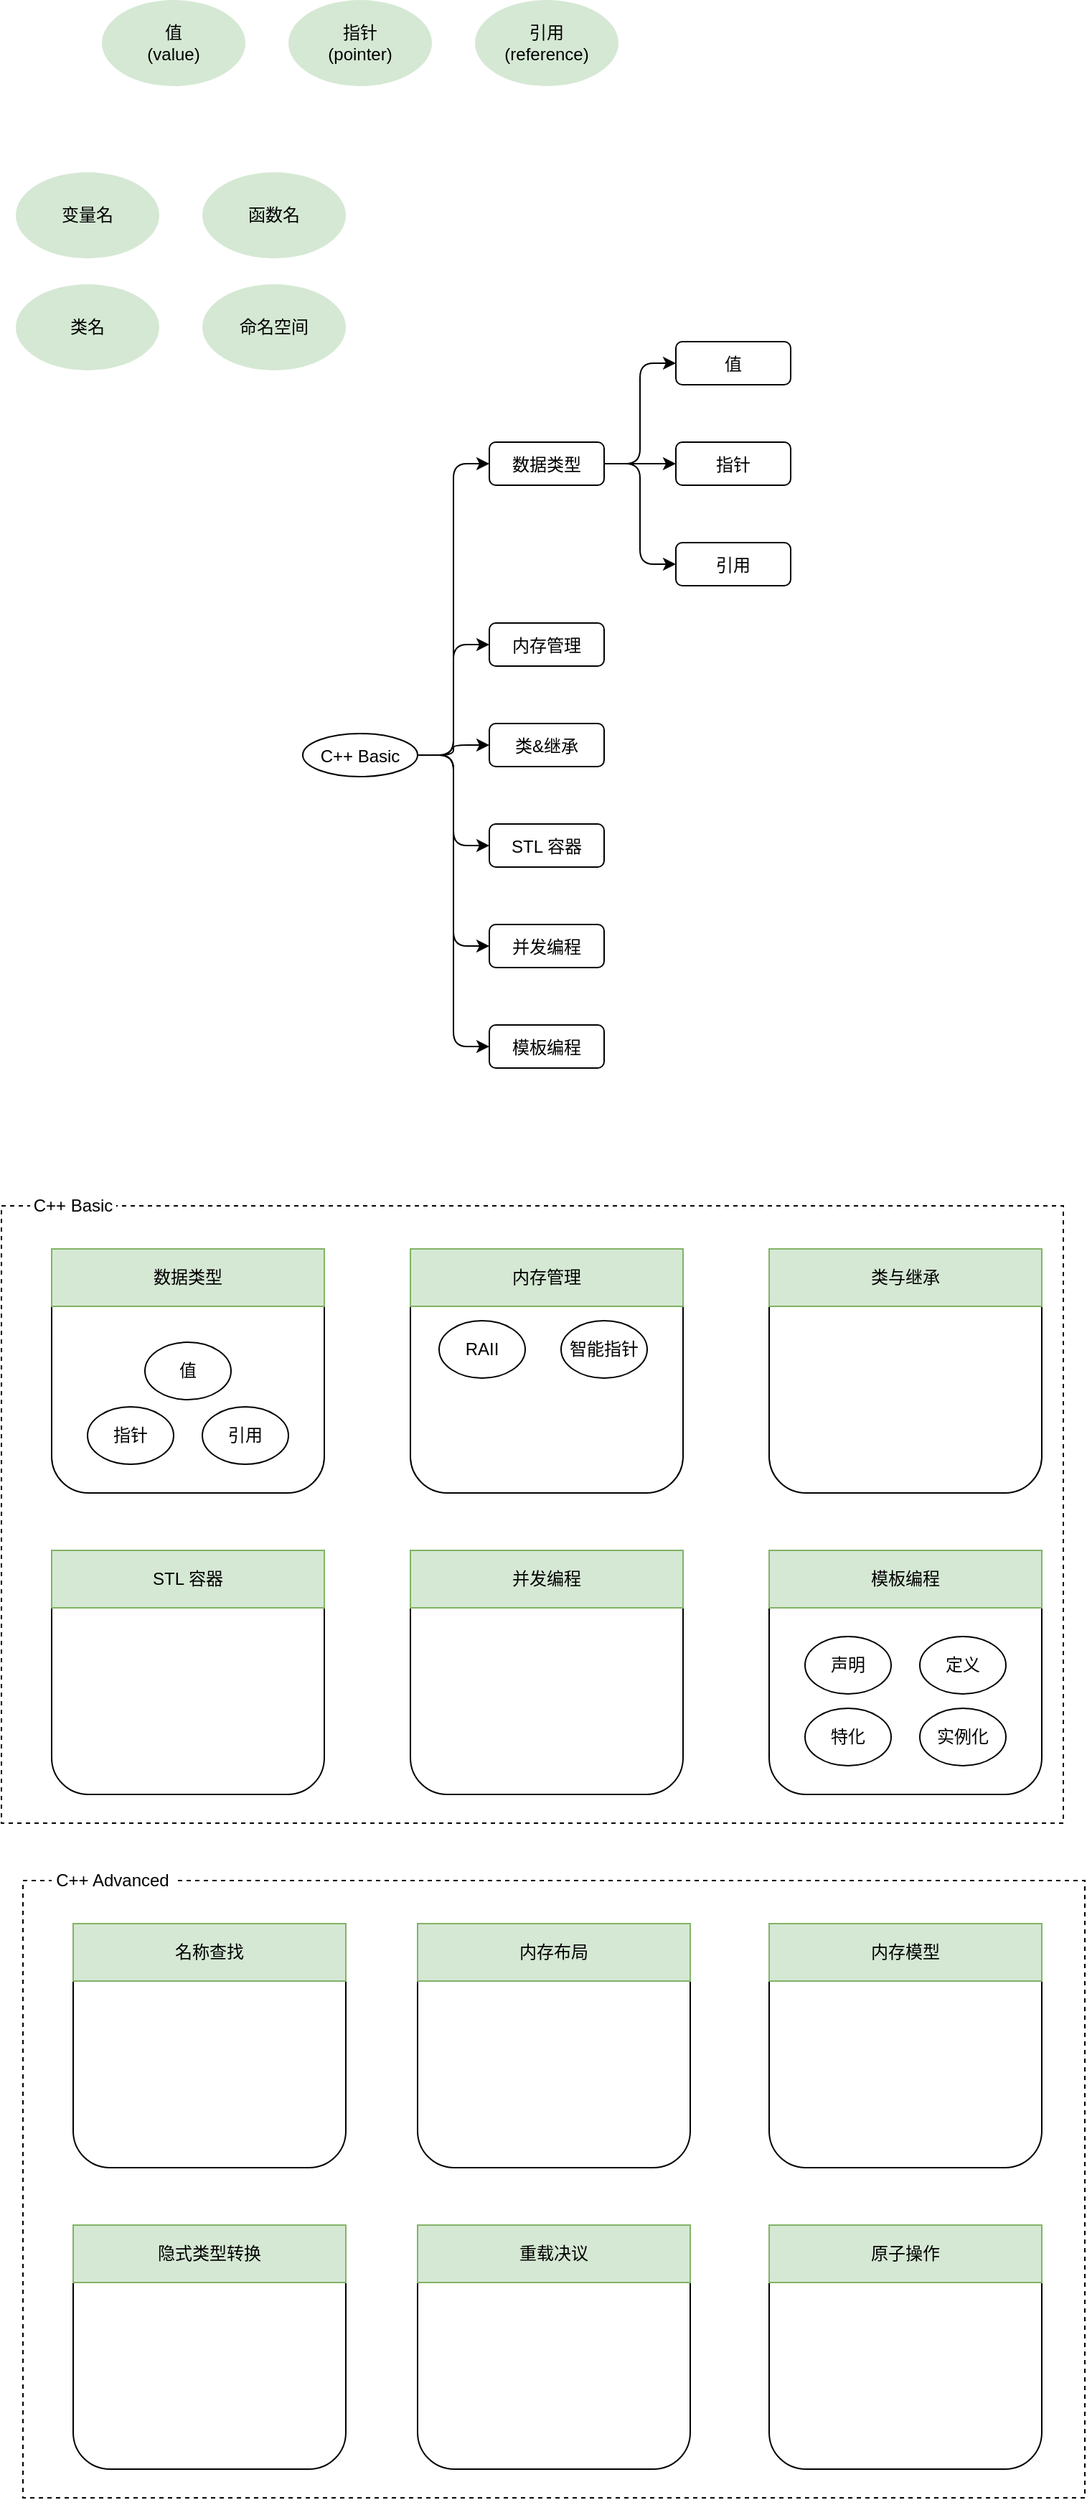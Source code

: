 <mxfile version="20.4.0" type="github">
  <diagram id="L3DYJd3ip9_Pa9qVwgF8" name="Page-1">
    <mxGraphModel dx="728" dy="521" grid="1" gridSize="10" guides="1" tooltips="1" connect="1" arrows="1" fold="1" page="1" pageScale="1" pageWidth="850" pageHeight="1100" math="0" shadow="0">
      <root>
        <mxCell id="0" />
        <mxCell id="1" parent="0" />
        <mxCell id="D-1D-L4UW3rj7d5zvuvt-48" value="" style="rounded=0;whiteSpace=wrap;html=1;fillColor=none;dashed=1;" parent="1" vertex="1">
          <mxGeometry x="40" y="970" width="740" height="430" as="geometry" />
        </mxCell>
        <mxCell id="D-1D-L4UW3rj7d5zvuvt-1" value="C++ Basic" style="ellipse" parent="1" vertex="1">
          <mxGeometry x="250" y="641" width="80" height="30" as="geometry" />
        </mxCell>
        <mxCell id="D-1D-L4UW3rj7d5zvuvt-2" value="数据类型" style="rounded=1;" parent="1" vertex="1">
          <mxGeometry x="380" y="438" width="80" height="30" as="geometry" />
        </mxCell>
        <mxCell id="D-1D-L4UW3rj7d5zvuvt-3" value="" style="edgeStyle=elbowEdgeStyle;elbow=horizontal;" parent="1" source="D-1D-L4UW3rj7d5zvuvt-1" target="D-1D-L4UW3rj7d5zvuvt-2" edge="1">
          <mxGeometry relative="1" as="geometry" />
        </mxCell>
        <mxCell id="D-1D-L4UW3rj7d5zvuvt-4" value="值" style="rounded=1;" parent="1" vertex="1">
          <mxGeometry x="510" y="368" width="80" height="30" as="geometry" />
        </mxCell>
        <mxCell id="D-1D-L4UW3rj7d5zvuvt-5" value="" style="edgeStyle=elbowEdgeStyle;elbow=horizontal;" parent="1" source="D-1D-L4UW3rj7d5zvuvt-2" target="D-1D-L4UW3rj7d5zvuvt-4" edge="1">
          <mxGeometry relative="1" as="geometry" />
        </mxCell>
        <mxCell id="D-1D-L4UW3rj7d5zvuvt-6" value="指针" style="rounded=1;" parent="1" vertex="1">
          <mxGeometry x="510" y="438" width="80" height="30" as="geometry" />
        </mxCell>
        <mxCell id="D-1D-L4UW3rj7d5zvuvt-7" value="" style="edgeStyle=elbowEdgeStyle;elbow=horizontal;" parent="1" source="D-1D-L4UW3rj7d5zvuvt-2" target="D-1D-L4UW3rj7d5zvuvt-6" edge="1">
          <mxGeometry relative="1" as="geometry" />
        </mxCell>
        <mxCell id="D-1D-L4UW3rj7d5zvuvt-8" value="引用" style="rounded=1;" parent="1" vertex="1">
          <mxGeometry x="510" y="508" width="80" height="30" as="geometry" />
        </mxCell>
        <mxCell id="D-1D-L4UW3rj7d5zvuvt-9" value="" style="edgeStyle=elbowEdgeStyle;elbow=horizontal;" parent="1" source="D-1D-L4UW3rj7d5zvuvt-2" target="D-1D-L4UW3rj7d5zvuvt-8" edge="1">
          <mxGeometry relative="1" as="geometry" />
        </mxCell>
        <mxCell id="D-1D-L4UW3rj7d5zvuvt-10" value="内存管理" style="rounded=1;" parent="1" vertex="1">
          <mxGeometry x="380" y="564" width="80" height="30" as="geometry" />
        </mxCell>
        <mxCell id="D-1D-L4UW3rj7d5zvuvt-11" value="" style="edgeStyle=elbowEdgeStyle;elbow=horizontal;" parent="1" source="D-1D-L4UW3rj7d5zvuvt-1" target="D-1D-L4UW3rj7d5zvuvt-10" edge="1">
          <mxGeometry relative="1" as="geometry" />
        </mxCell>
        <mxCell id="D-1D-L4UW3rj7d5zvuvt-12" value="类&amp;继承" style="rounded=1;" parent="1" vertex="1">
          <mxGeometry x="380" y="634" width="80" height="30" as="geometry" />
        </mxCell>
        <mxCell id="D-1D-L4UW3rj7d5zvuvt-13" value="" style="edgeStyle=elbowEdgeStyle;elbow=horizontal;" parent="1" source="D-1D-L4UW3rj7d5zvuvt-1" target="D-1D-L4UW3rj7d5zvuvt-12" edge="1">
          <mxGeometry relative="1" as="geometry" />
        </mxCell>
        <mxCell id="D-1D-L4UW3rj7d5zvuvt-14" value="STL 容器" style="rounded=1;" parent="1" vertex="1">
          <mxGeometry x="380" y="704" width="80" height="30" as="geometry" />
        </mxCell>
        <mxCell id="D-1D-L4UW3rj7d5zvuvt-15" value="" style="edgeStyle=elbowEdgeStyle;elbow=horizontal;" parent="1" source="D-1D-L4UW3rj7d5zvuvt-1" target="D-1D-L4UW3rj7d5zvuvt-14" edge="1">
          <mxGeometry relative="1" as="geometry" />
        </mxCell>
        <mxCell id="D-1D-L4UW3rj7d5zvuvt-16" value="并发编程" style="rounded=1;" parent="1" vertex="1">
          <mxGeometry x="380" y="774" width="80" height="30" as="geometry" />
        </mxCell>
        <mxCell id="D-1D-L4UW3rj7d5zvuvt-17" value="" style="edgeStyle=elbowEdgeStyle;elbow=horizontal;" parent="1" source="D-1D-L4UW3rj7d5zvuvt-1" target="D-1D-L4UW3rj7d5zvuvt-16" edge="1">
          <mxGeometry relative="1" as="geometry" />
        </mxCell>
        <mxCell id="D-1D-L4UW3rj7d5zvuvt-18" value="模板编程" style="rounded=1;" parent="1" vertex="1">
          <mxGeometry x="380" y="844" width="80" height="30" as="geometry" />
        </mxCell>
        <mxCell id="D-1D-L4UW3rj7d5zvuvt-19" value="" style="edgeStyle=elbowEdgeStyle;elbow=horizontal;" parent="1" source="D-1D-L4UW3rj7d5zvuvt-1" target="D-1D-L4UW3rj7d5zvuvt-18" edge="1">
          <mxGeometry relative="1" as="geometry" />
        </mxCell>
        <mxCell id="D-1D-L4UW3rj7d5zvuvt-20" value="" style="rounded=1;whiteSpace=wrap;html=1;" parent="1" vertex="1">
          <mxGeometry x="75" y="1000" width="190" height="170" as="geometry" />
        </mxCell>
        <mxCell id="D-1D-L4UW3rj7d5zvuvt-21" value="数据类型" style="rounded=0;whiteSpace=wrap;html=1;fillColor=#d5e8d4;strokeColor=#82b366;" parent="1" vertex="1">
          <mxGeometry x="75" y="1000" width="190" height="40" as="geometry" />
        </mxCell>
        <mxCell id="D-1D-L4UW3rj7d5zvuvt-23" value="值" style="ellipse;whiteSpace=wrap;html=1;" parent="1" vertex="1">
          <mxGeometry x="140" y="1065" width="60" height="40" as="geometry" />
        </mxCell>
        <mxCell id="D-1D-L4UW3rj7d5zvuvt-24" value="指针" style="ellipse;whiteSpace=wrap;html=1;" parent="1" vertex="1">
          <mxGeometry x="100" y="1110" width="60" height="40" as="geometry" />
        </mxCell>
        <mxCell id="D-1D-L4UW3rj7d5zvuvt-25" value="引用" style="ellipse;whiteSpace=wrap;html=1;" parent="1" vertex="1">
          <mxGeometry x="180" y="1110" width="60" height="40" as="geometry" />
        </mxCell>
        <mxCell id="D-1D-L4UW3rj7d5zvuvt-26" value="" style="rounded=1;whiteSpace=wrap;html=1;" parent="1" vertex="1">
          <mxGeometry x="325" y="1000" width="190" height="170" as="geometry" />
        </mxCell>
        <mxCell id="D-1D-L4UW3rj7d5zvuvt-27" value="内存管理" style="rounded=0;whiteSpace=wrap;html=1;fillColor=#d5e8d4;strokeColor=#82b366;" parent="1" vertex="1">
          <mxGeometry x="325" y="1000" width="190" height="40" as="geometry" />
        </mxCell>
        <mxCell id="D-1D-L4UW3rj7d5zvuvt-31" value="RAII" style="ellipse;whiteSpace=wrap;html=1;" parent="1" vertex="1">
          <mxGeometry x="345" y="1050" width="60" height="40" as="geometry" />
        </mxCell>
        <mxCell id="D-1D-L4UW3rj7d5zvuvt-32" value="智能指针" style="ellipse;whiteSpace=wrap;html=1;" parent="1" vertex="1">
          <mxGeometry x="430" y="1050" width="60" height="40" as="geometry" />
        </mxCell>
        <mxCell id="D-1D-L4UW3rj7d5zvuvt-33" value="" style="rounded=1;whiteSpace=wrap;html=1;" parent="1" vertex="1">
          <mxGeometry x="575" y="1000" width="190" height="170" as="geometry" />
        </mxCell>
        <mxCell id="D-1D-L4UW3rj7d5zvuvt-34" value="类与继承" style="rounded=0;whiteSpace=wrap;html=1;fillColor=#d5e8d4;strokeColor=#82b366;" parent="1" vertex="1">
          <mxGeometry x="575" y="1000" width="190" height="40" as="geometry" />
        </mxCell>
        <mxCell id="D-1D-L4UW3rj7d5zvuvt-37" value="" style="rounded=1;whiteSpace=wrap;html=1;" parent="1" vertex="1">
          <mxGeometry x="75" y="1210" width="190" height="170" as="geometry" />
        </mxCell>
        <mxCell id="D-1D-L4UW3rj7d5zvuvt-38" value="STL 容器" style="rounded=0;whiteSpace=wrap;html=1;fillColor=#d5e8d4;strokeColor=#82b366;" parent="1" vertex="1">
          <mxGeometry x="75" y="1210" width="190" height="40" as="geometry" />
        </mxCell>
        <mxCell id="D-1D-L4UW3rj7d5zvuvt-42" value="" style="rounded=1;whiteSpace=wrap;html=1;" parent="1" vertex="1">
          <mxGeometry x="325" y="1210" width="190" height="170" as="geometry" />
        </mxCell>
        <mxCell id="D-1D-L4UW3rj7d5zvuvt-43" value="并发编程" style="rounded=0;whiteSpace=wrap;html=1;fillColor=#d5e8d4;strokeColor=#82b366;" parent="1" vertex="1">
          <mxGeometry x="325" y="1210" width="190" height="40" as="geometry" />
        </mxCell>
        <mxCell id="D-1D-L4UW3rj7d5zvuvt-46" value="" style="rounded=1;whiteSpace=wrap;html=1;" parent="1" vertex="1">
          <mxGeometry x="575" y="1210" width="190" height="170" as="geometry" />
        </mxCell>
        <mxCell id="D-1D-L4UW3rj7d5zvuvt-47" value="模板编程" style="rounded=0;whiteSpace=wrap;html=1;fillColor=#d5e8d4;strokeColor=#82b366;" parent="1" vertex="1">
          <mxGeometry x="575" y="1210" width="190" height="40" as="geometry" />
        </mxCell>
        <mxCell id="D-1D-L4UW3rj7d5zvuvt-49" value="C++ Basic" style="text;html=1;strokeColor=none;fillColor=default;align=center;verticalAlign=middle;whiteSpace=wrap;rounded=0;dashed=1;" parent="1" vertex="1">
          <mxGeometry x="60" y="960" width="60" height="20" as="geometry" />
        </mxCell>
        <mxCell id="D-1D-L4UW3rj7d5zvuvt-50" value="声明" style="ellipse;whiteSpace=wrap;html=1;" parent="1" vertex="1">
          <mxGeometry x="600" y="1270" width="60" height="40" as="geometry" />
        </mxCell>
        <mxCell id="D-1D-L4UW3rj7d5zvuvt-51" value="定义" style="ellipse;whiteSpace=wrap;html=1;" parent="1" vertex="1">
          <mxGeometry x="680" y="1270" width="60" height="40" as="geometry" />
        </mxCell>
        <mxCell id="D-1D-L4UW3rj7d5zvuvt-52" value="特化" style="ellipse;whiteSpace=wrap;html=1;" parent="1" vertex="1">
          <mxGeometry x="600" y="1320" width="60" height="40" as="geometry" />
        </mxCell>
        <mxCell id="D-1D-L4UW3rj7d5zvuvt-53" value="实例化" style="ellipse;whiteSpace=wrap;html=1;" parent="1" vertex="1">
          <mxGeometry x="680" y="1320" width="60" height="40" as="geometry" />
        </mxCell>
        <mxCell id="tkb0eZsMlAo2WpOlYzch-1" value="" style="rounded=0;whiteSpace=wrap;html=1;fillColor=none;dashed=1;" parent="1" vertex="1">
          <mxGeometry x="55" y="1440" width="740" height="430" as="geometry" />
        </mxCell>
        <mxCell id="tkb0eZsMlAo2WpOlYzch-2" value="" style="rounded=1;whiteSpace=wrap;html=1;" parent="1" vertex="1">
          <mxGeometry x="90" y="1470" width="190" height="170" as="geometry" />
        </mxCell>
        <mxCell id="tkb0eZsMlAo2WpOlYzch-3" value="名称查找" style="rounded=0;whiteSpace=wrap;html=1;fillColor=#d5e8d4;strokeColor=#82b366;" parent="1" vertex="1">
          <mxGeometry x="90" y="1470" width="190" height="40" as="geometry" />
        </mxCell>
        <mxCell id="tkb0eZsMlAo2WpOlYzch-19" value="C++ Advanced" style="text;html=1;strokeColor=none;fillColor=default;align=center;verticalAlign=middle;whiteSpace=wrap;rounded=0;dashed=1;" parent="1" vertex="1">
          <mxGeometry x="75" y="1430" width="85" height="20" as="geometry" />
        </mxCell>
        <mxCell id="UsrpdZ0R41oK7m11sxxm-1" value="值&lt;br&gt;(value)" style="ellipse;whiteSpace=wrap;html=1;fillColor=#d5e8d4;strokeColor=none;" parent="1" vertex="1">
          <mxGeometry x="110" y="130" width="100" height="60" as="geometry" />
        </mxCell>
        <mxCell id="UsrpdZ0R41oK7m11sxxm-2" value="指针&lt;br&gt;(pointer)" style="ellipse;whiteSpace=wrap;html=1;fillColor=#d5e8d4;strokeColor=none;" parent="1" vertex="1">
          <mxGeometry x="240" y="130" width="100" height="60" as="geometry" />
        </mxCell>
        <mxCell id="UsrpdZ0R41oK7m11sxxm-3" value="引用&lt;br&gt;(reference)" style="ellipse;whiteSpace=wrap;html=1;fillColor=#d5e8d4;strokeColor=none;" parent="1" vertex="1">
          <mxGeometry x="370" y="130" width="100" height="60" as="geometry" />
        </mxCell>
        <mxCell id="YWLk7X-9cXMXUFzbq7gm-1" value="" style="rounded=1;whiteSpace=wrap;html=1;" parent="1" vertex="1">
          <mxGeometry x="330" y="1470" width="190" height="170" as="geometry" />
        </mxCell>
        <mxCell id="YWLk7X-9cXMXUFzbq7gm-2" value="内存布局" style="rounded=0;whiteSpace=wrap;html=1;fillColor=#d5e8d4;strokeColor=#82b366;" parent="1" vertex="1">
          <mxGeometry x="330" y="1470" width="190" height="40" as="geometry" />
        </mxCell>
        <mxCell id="YWLk7X-9cXMXUFzbq7gm-3" value="" style="rounded=1;whiteSpace=wrap;html=1;" parent="1" vertex="1">
          <mxGeometry x="575" y="1470" width="190" height="170" as="geometry" />
        </mxCell>
        <mxCell id="YWLk7X-9cXMXUFzbq7gm-4" value="内存模型" style="rounded=0;whiteSpace=wrap;html=1;fillColor=#d5e8d4;strokeColor=#82b366;" parent="1" vertex="1">
          <mxGeometry x="575" y="1470" width="190" height="40" as="geometry" />
        </mxCell>
        <mxCell id="aRtrNssfc7y4KnprCDZ4-1" value="" style="rounded=1;whiteSpace=wrap;html=1;" parent="1" vertex="1">
          <mxGeometry x="90" y="1680" width="190" height="170" as="geometry" />
        </mxCell>
        <mxCell id="aRtrNssfc7y4KnprCDZ4-2" value="隐式类型转换" style="rounded=0;whiteSpace=wrap;html=1;fillColor=#d5e8d4;strokeColor=#82b366;" parent="1" vertex="1">
          <mxGeometry x="90" y="1680" width="190" height="40" as="geometry" />
        </mxCell>
        <mxCell id="iMK1bVg_5LHry9J1oB6Q-1" value="" style="rounded=1;whiteSpace=wrap;html=1;" parent="1" vertex="1">
          <mxGeometry x="330" y="1680" width="190" height="170" as="geometry" />
        </mxCell>
        <mxCell id="iMK1bVg_5LHry9J1oB6Q-2" value="重载决议" style="rounded=0;whiteSpace=wrap;html=1;fillColor=#d5e8d4;strokeColor=#82b366;" parent="1" vertex="1">
          <mxGeometry x="330" y="1680" width="190" height="40" as="geometry" />
        </mxCell>
        <mxCell id="iMK1bVg_5LHry9J1oB6Q-3" value="变量名" style="ellipse;whiteSpace=wrap;html=1;fillColor=#d5e8d4;strokeColor=none;" parent="1" vertex="1">
          <mxGeometry x="50" y="250" width="100" height="60" as="geometry" />
        </mxCell>
        <mxCell id="iMK1bVg_5LHry9J1oB6Q-4" value="函数名" style="ellipse;whiteSpace=wrap;html=1;fillColor=#d5e8d4;strokeColor=none;" parent="1" vertex="1">
          <mxGeometry x="180" y="250" width="100" height="60" as="geometry" />
        </mxCell>
        <mxCell id="iMK1bVg_5LHry9J1oB6Q-5" value="类名" style="ellipse;whiteSpace=wrap;html=1;fillColor=#d5e8d4;strokeColor=none;" parent="1" vertex="1">
          <mxGeometry x="50" y="328" width="100" height="60" as="geometry" />
        </mxCell>
        <mxCell id="iMK1bVg_5LHry9J1oB6Q-6" value="命名空间" style="ellipse;whiteSpace=wrap;html=1;fillColor=#d5e8d4;strokeColor=none;" parent="1" vertex="1">
          <mxGeometry x="180" y="328" width="100" height="60" as="geometry" />
        </mxCell>
        <mxCell id="BjRA2_4ChIR4DF67uUGx-1" value="" style="rounded=1;whiteSpace=wrap;html=1;" vertex="1" parent="1">
          <mxGeometry x="575" y="1680" width="190" height="170" as="geometry" />
        </mxCell>
        <mxCell id="BjRA2_4ChIR4DF67uUGx-2" value="原子操作" style="rounded=0;whiteSpace=wrap;html=1;fillColor=#d5e8d4;strokeColor=#82b366;" vertex="1" parent="1">
          <mxGeometry x="575" y="1680" width="190" height="40" as="geometry" />
        </mxCell>
      </root>
    </mxGraphModel>
  </diagram>
</mxfile>
